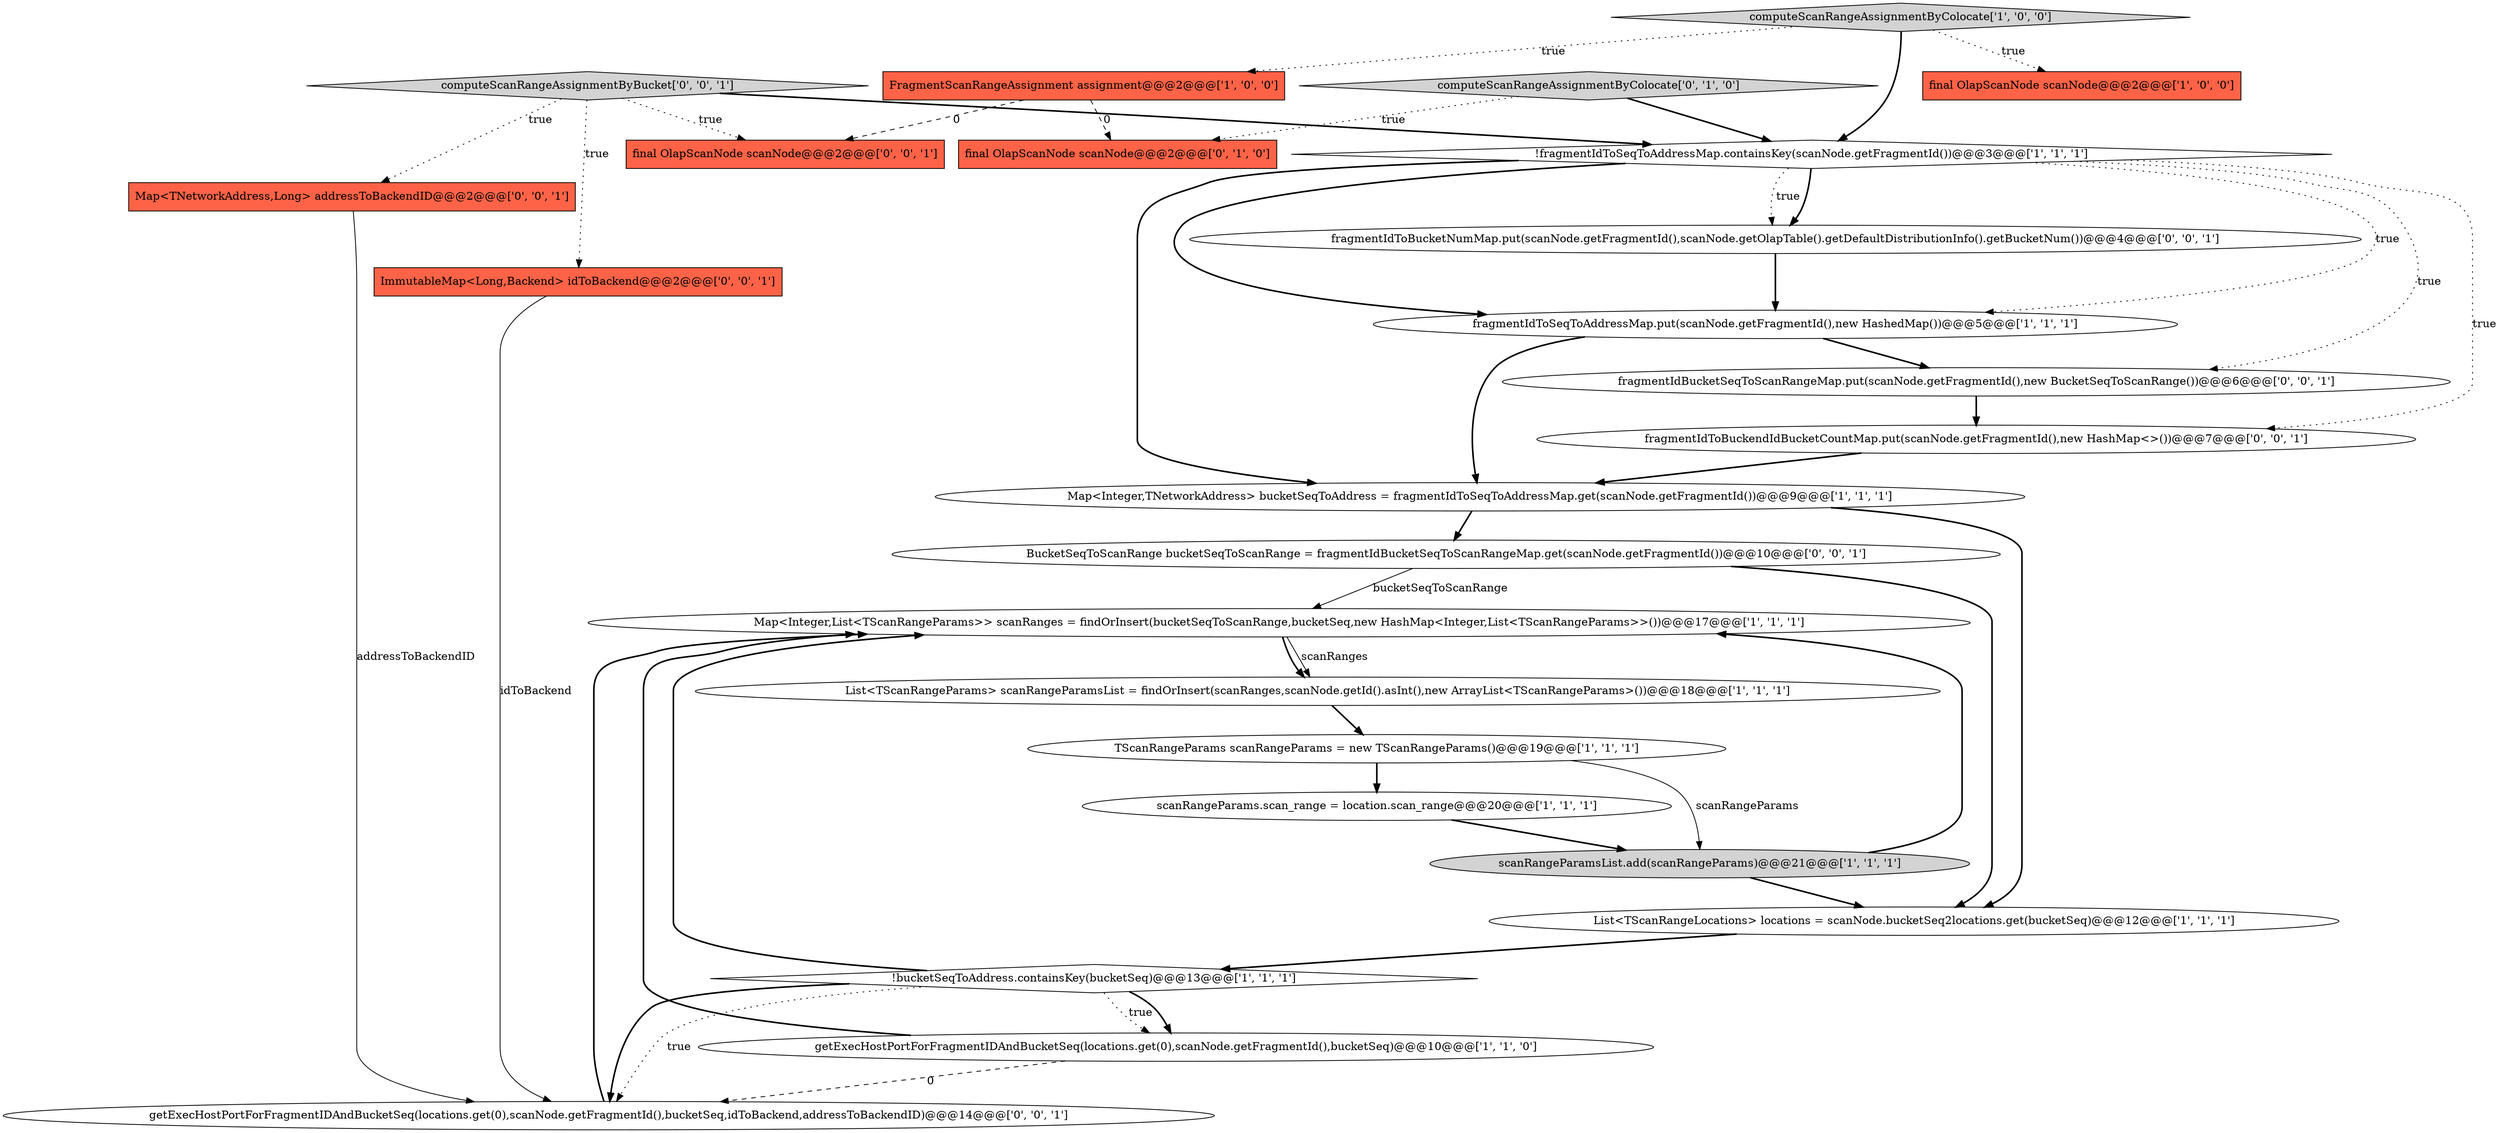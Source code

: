 digraph {
7 [style = filled, label = "!fragmentIdToSeqToAddressMap.containsKey(scanNode.getFragmentId())@@@3@@@['1', '1', '1']", fillcolor = white, shape = diamond image = "AAA0AAABBB1BBB"];
20 [style = filled, label = "BucketSeqToScanRange bucketSeqToScanRange = fragmentIdBucketSeqToScanRangeMap.get(scanNode.getFragmentId())@@@10@@@['0', '0', '1']", fillcolor = white, shape = ellipse image = "AAA0AAABBB3BBB"];
14 [style = filled, label = "computeScanRangeAssignmentByColocate['0', '1', '0']", fillcolor = lightgray, shape = diamond image = "AAA0AAABBB2BBB"];
12 [style = filled, label = "fragmentIdToSeqToAddressMap.put(scanNode.getFragmentId(),new HashedMap())@@@5@@@['1', '1', '1']", fillcolor = white, shape = ellipse image = "AAA0AAABBB1BBB"];
4 [style = filled, label = "List<TScanRangeParams> scanRangeParamsList = findOrInsert(scanRanges,scanNode.getId().asInt(),new ArrayList<TScanRangeParams>())@@@18@@@['1', '1', '1']", fillcolor = white, shape = ellipse image = "AAA0AAABBB1BBB"];
10 [style = filled, label = "final OlapScanNode scanNode@@@2@@@['1', '0', '0']", fillcolor = tomato, shape = box image = "AAA0AAABBB1BBB"];
3 [style = filled, label = "Map<Integer,List<TScanRangeParams>> scanRanges = findOrInsert(bucketSeqToScanRange,bucketSeq,new HashMap<Integer,List<TScanRangeParams>>())@@@17@@@['1', '1', '1']", fillcolor = white, shape = ellipse image = "AAA0AAABBB1BBB"];
8 [style = filled, label = "scanRangeParamsList.add(scanRangeParams)@@@21@@@['1', '1', '1']", fillcolor = lightgray, shape = ellipse image = "AAA0AAABBB1BBB"];
21 [style = filled, label = "Map<TNetworkAddress,Long> addressToBackendID@@@2@@@['0', '0', '1']", fillcolor = tomato, shape = box image = "AAA0AAABBB3BBB"];
13 [style = filled, label = "FragmentScanRangeAssignment assignment@@@2@@@['1', '0', '0']", fillcolor = tomato, shape = box image = "AAA1AAABBB1BBB"];
11 [style = filled, label = "scanRangeParams.scan_range = location.scan_range@@@20@@@['1', '1', '1']", fillcolor = white, shape = ellipse image = "AAA0AAABBB1BBB"];
9 [style = filled, label = "TScanRangeParams scanRangeParams = new TScanRangeParams()@@@19@@@['1', '1', '1']", fillcolor = white, shape = ellipse image = "AAA0AAABBB1BBB"];
24 [style = filled, label = "fragmentIdBucketSeqToScanRangeMap.put(scanNode.getFragmentId(),new BucketSeqToScanRange())@@@6@@@['0', '0', '1']", fillcolor = white, shape = ellipse image = "AAA0AAABBB3BBB"];
1 [style = filled, label = "List<TScanRangeLocations> locations = scanNode.bucketSeq2locations.get(bucketSeq)@@@12@@@['1', '1', '1']", fillcolor = white, shape = ellipse image = "AAA0AAABBB1BBB"];
22 [style = filled, label = "final OlapScanNode scanNode@@@2@@@['0', '0', '1']", fillcolor = tomato, shape = box image = "AAA0AAABBB3BBB"];
2 [style = filled, label = "!bucketSeqToAddress.containsKey(bucketSeq)@@@13@@@['1', '1', '1']", fillcolor = white, shape = diamond image = "AAA0AAABBB1BBB"];
18 [style = filled, label = "ImmutableMap<Long,Backend> idToBackend@@@2@@@['0', '0', '1']", fillcolor = tomato, shape = box image = "AAA0AAABBB3BBB"];
17 [style = filled, label = "getExecHostPortForFragmentIDAndBucketSeq(locations.get(0),scanNode.getFragmentId(),bucketSeq,idToBackend,addressToBackendID)@@@14@@@['0', '0', '1']", fillcolor = white, shape = ellipse image = "AAA0AAABBB3BBB"];
19 [style = filled, label = "fragmentIdToBuckendIdBucketCountMap.put(scanNode.getFragmentId(),new HashMap<>())@@@7@@@['0', '0', '1']", fillcolor = white, shape = ellipse image = "AAA0AAABBB3BBB"];
23 [style = filled, label = "fragmentIdToBucketNumMap.put(scanNode.getFragmentId(),scanNode.getOlapTable().getDefaultDistributionInfo().getBucketNum())@@@4@@@['0', '0', '1']", fillcolor = white, shape = ellipse image = "AAA0AAABBB3BBB"];
6 [style = filled, label = "Map<Integer,TNetworkAddress> bucketSeqToAddress = fragmentIdToSeqToAddressMap.get(scanNode.getFragmentId())@@@9@@@['1', '1', '1']", fillcolor = white, shape = ellipse image = "AAA0AAABBB1BBB"];
15 [style = filled, label = "final OlapScanNode scanNode@@@2@@@['0', '1', '0']", fillcolor = tomato, shape = box image = "AAA1AAABBB2BBB"];
5 [style = filled, label = "computeScanRangeAssignmentByColocate['1', '0', '0']", fillcolor = lightgray, shape = diamond image = "AAA0AAABBB1BBB"];
16 [style = filled, label = "computeScanRangeAssignmentByBucket['0', '0', '1']", fillcolor = lightgray, shape = diamond image = "AAA0AAABBB3BBB"];
0 [style = filled, label = "getExecHostPortForFragmentIDAndBucketSeq(locations.get(0),scanNode.getFragmentId(),bucketSeq)@@@10@@@['1', '1', '0']", fillcolor = white, shape = ellipse image = "AAA0AAABBB1BBB"];
2->17 [style = bold, label=""];
0->3 [style = bold, label=""];
4->9 [style = bold, label=""];
2->0 [style = dotted, label="true"];
24->19 [style = bold, label=""];
9->11 [style = bold, label=""];
18->17 [style = solid, label="idToBackend"];
7->12 [style = bold, label=""];
7->19 [style = dotted, label="true"];
5->10 [style = dotted, label="true"];
2->3 [style = bold, label=""];
2->17 [style = dotted, label="true"];
9->8 [style = solid, label="scanRangeParams"];
8->3 [style = bold, label=""];
16->7 [style = bold, label=""];
3->4 [style = solid, label="scanRanges"];
12->24 [style = bold, label=""];
16->22 [style = dotted, label="true"];
20->1 [style = bold, label=""];
19->6 [style = bold, label=""];
12->6 [style = bold, label=""];
0->17 [style = dashed, label="0"];
7->24 [style = dotted, label="true"];
3->4 [style = bold, label=""];
21->17 [style = solid, label="addressToBackendID"];
13->15 [style = dashed, label="0"];
7->12 [style = dotted, label="true"];
14->7 [style = bold, label=""];
6->20 [style = bold, label=""];
8->1 [style = bold, label=""];
6->1 [style = bold, label=""];
14->15 [style = dotted, label="true"];
5->13 [style = dotted, label="true"];
2->0 [style = bold, label=""];
7->23 [style = dotted, label="true"];
7->23 [style = bold, label=""];
20->3 [style = solid, label="bucketSeqToScanRange"];
7->6 [style = bold, label=""];
17->3 [style = bold, label=""];
16->21 [style = dotted, label="true"];
11->8 [style = bold, label=""];
5->7 [style = bold, label=""];
23->12 [style = bold, label=""];
1->2 [style = bold, label=""];
13->22 [style = dashed, label="0"];
16->18 [style = dotted, label="true"];
}
